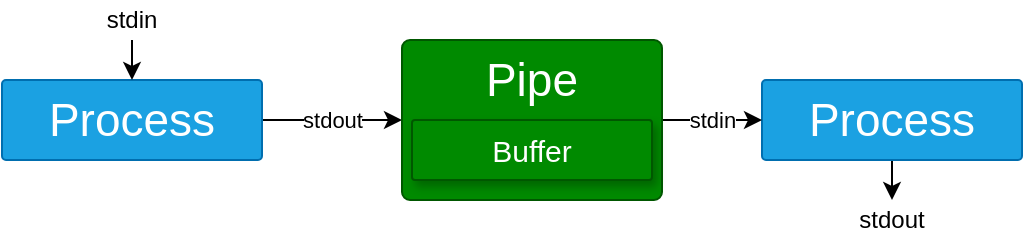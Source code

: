 <mxfile>
    <diagram id="pPu_Es3oMHMhQQ8JnmE9" name="Page-1">
        <mxGraphModel dx="603" dy="1290" grid="1" gridSize="10" guides="1" tooltips="1" connect="1" arrows="1" fold="1" page="1" pageScale="1" pageWidth="850" pageHeight="1100" math="0" shadow="0">
            <root>
                <mxCell id="0"/>
                <mxCell id="1" parent="0"/>
                <mxCell id="9" value="stdout" style="edgeStyle=orthogonalEdgeStyle;rounded=0;orthogonalLoop=1;jettySize=auto;html=1;exitX=1;exitY=0.5;exitDx=0;exitDy=0;entryX=0;entryY=0.5;entryDx=0;entryDy=0;" edge="1" parent="1" source="2" target="8">
                    <mxGeometry relative="1" as="geometry"/>
                </mxCell>
                <mxCell id="2" value="&lt;font style=&quot;font-size: 23px&quot;&gt;Process&lt;br&gt;&lt;/font&gt;" style="rounded=1;whiteSpace=wrap;html=1;verticalAlign=top;arcSize=5;fillColor=#1ba1e2;strokeColor=#006EAF;fontColor=#ffffff;" vertex="1" parent="1">
                    <mxGeometry y="40" width="130" height="40" as="geometry"/>
                </mxCell>
                <mxCell id="3" value="" style="endArrow=classic;html=1;entryX=0.5;entryY=0;entryDx=0;entryDy=0;exitX=0.5;exitY=1;exitDx=0;exitDy=0;" edge="1" parent="1" source="4" target="2">
                    <mxGeometry width="50" height="50" relative="1" as="geometry">
                        <mxPoint x="45" as="sourcePoint"/>
                        <mxPoint x="40" y="-30" as="targetPoint"/>
                    </mxGeometry>
                </mxCell>
                <mxCell id="4" value="stdin" style="text;html=1;strokeColor=none;fillColor=none;align=center;verticalAlign=middle;whiteSpace=wrap;rounded=0;" vertex="1" parent="1">
                    <mxGeometry x="45" width="40" height="20" as="geometry"/>
                </mxCell>
                <mxCell id="15" style="edgeStyle=orthogonalEdgeStyle;rounded=0;orthogonalLoop=1;jettySize=auto;html=1;exitX=0.5;exitY=1;exitDx=0;exitDy=0;entryX=0.5;entryY=0;entryDx=0;entryDy=0;" edge="1" parent="1" source="5" target="14">
                    <mxGeometry relative="1" as="geometry"/>
                </mxCell>
                <mxCell id="5" value="&lt;font style=&quot;font-size: 23px&quot;&gt;Process&lt;br&gt;&lt;/font&gt;" style="rounded=1;whiteSpace=wrap;html=1;verticalAlign=top;arcSize=5;fillColor=#1ba1e2;strokeColor=#006EAF;fontColor=#ffffff;" vertex="1" parent="1">
                    <mxGeometry x="380" y="40" width="130" height="40" as="geometry"/>
                </mxCell>
                <mxCell id="6" value="stdin" style="endArrow=classic;html=1;entryX=0;entryY=0.5;entryDx=0;entryDy=0;exitX=1;exitY=0.5;exitDx=0;exitDy=0;" edge="1" parent="1" source="8" target="5">
                    <mxGeometry width="50" height="50" relative="1" as="geometry">
                        <mxPoint x="265" y="150" as="sourcePoint"/>
                        <mxPoint x="260" y="130" as="targetPoint"/>
                    </mxGeometry>
                </mxCell>
                <mxCell id="8" value="&lt;font style=&quot;font-size: 23px&quot;&gt;Pipe&lt;br&gt;&lt;/font&gt;" style="rounded=1;whiteSpace=wrap;html=1;verticalAlign=top;arcSize=5;fillColor=#008a00;strokeColor=#005700;fontColor=#ffffff;" vertex="1" parent="1">
                    <mxGeometry x="200" y="20" width="130" height="80" as="geometry"/>
                </mxCell>
                <mxCell id="12" value="&lt;font&gt;&lt;font style=&quot;font-size: 15px&quot;&gt;Buffer&lt;/font&gt;&lt;br&gt;&lt;/font&gt;" style="rounded=1;whiteSpace=wrap;html=1;verticalAlign=top;arcSize=5;fillColor=#008a00;strokeColor=#005700;fontColor=#ffffff;shadow=1;" vertex="1" parent="1">
                    <mxGeometry x="205" y="60" width="120" height="30" as="geometry"/>
                </mxCell>
                <mxCell id="14" value="stdout" style="text;html=1;strokeColor=none;fillColor=none;align=center;verticalAlign=middle;whiteSpace=wrap;rounded=0;" vertex="1" parent="1">
                    <mxGeometry x="425" y="100" width="40" height="20" as="geometry"/>
                </mxCell>
            </root>
        </mxGraphModel>
    </diagram>
</mxfile>
